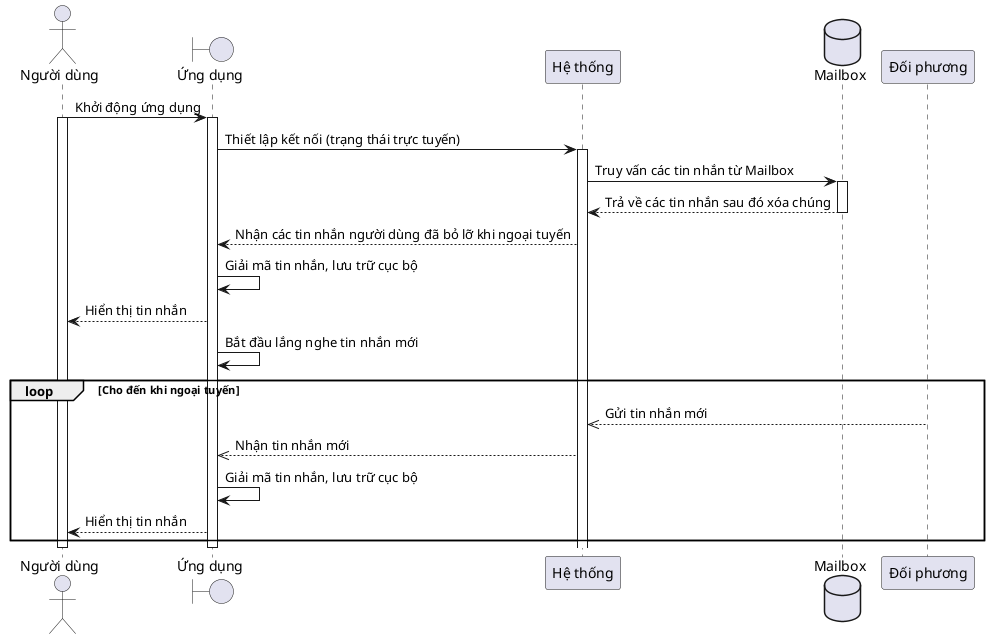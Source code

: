 @startuml


actor "Người dùng" as user
boundary "Ứng dụng" as app
participant "Hệ thống" as server
database "Mailbox" as db
participant "Đối phương" as partner

user -> app: Khởi động ứng dụng
activate app
activate user
app -> server: Thiết lập kết nối (trạng thái trực tuyến)


activate server
server -> db: Truy vấn các tin nhắn từ Mailbox
activate db
server <-- db: Trả về các tin nhắn sau đó xóa chúng
deactivate db
server --> app: Nhận các tin nhắn người dùng đã bỏ lỡ khi ngoại tuyến


app -> app: Giải mã tin nhắn, lưu trữ cục bộ
user <-- app: Hiển thị tin nhắn
app -> app: Bắt đầu lắng nghe tin nhắn mới
loop Cho đến khi ngoại tuyến
    server <<-- partner: Gửi tin nhắn mới
    app <<-- server: Nhận tin nhắn mới
    app -> app: Giải mã tin nhắn, lưu trữ cục bộ
    user <-- app: Hiển thị tin nhắn
end
deactivate app
deactivate user


@enduml
